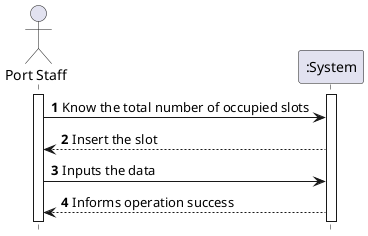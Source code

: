 @startuml
autonumber
hide footbox

actor "Port Staff" as PORTSTAFF
participant ":System" as SYSTEM
activate SYSTEM
activate PORTSTAFF

PORTSTAFF -> SYSTEM : Know the total number of occupied slots

SYSTEM --> PORTSTAFF: Insert the slot

PORTSTAFF -> SYSTEM: Inputs the data

SYSTEM --> PORTSTAFF: Informs operation success
@enduml
